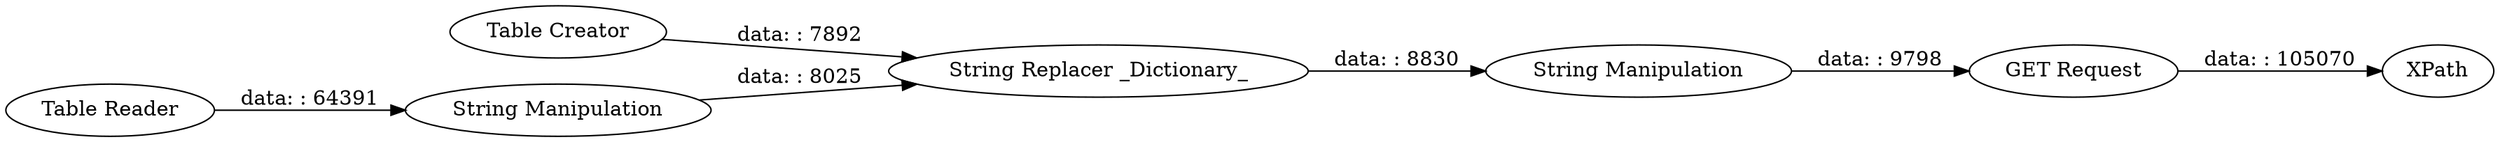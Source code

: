 digraph {
	"-7063562829527739133_38" [label="GET Request"]
	"-7063562829527739133_41" [label="Table Creator"]
	"-7063562829527739133_42" [label="String Replacer _Dictionary_"]
	"-7063562829527739133_44" [label="String Manipulation"]
	"-7063562829527739133_45" [label=XPath]
	"-7063562829527739133_36" [label="Table Reader"]
	"-7063562829527739133_43" [label="String Manipulation"]
	"-7063562829527739133_36" -> "-7063562829527739133_43" [label="data: : 64391"]
	"-7063562829527739133_41" -> "-7063562829527739133_42" [label="data: : 7892"]
	"-7063562829527739133_38" -> "-7063562829527739133_45" [label="data: : 105070"]
	"-7063562829527739133_44" -> "-7063562829527739133_38" [label="data: : 9798"]
	"-7063562829527739133_43" -> "-7063562829527739133_42" [label="data: : 8025"]
	"-7063562829527739133_42" -> "-7063562829527739133_44" [label="data: : 8830"]
	rankdir=LR
}
